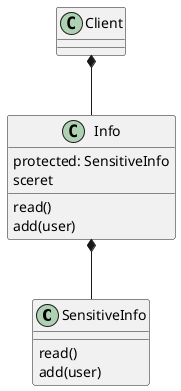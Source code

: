 @startuml

class SensitiveInfo {
    read()
    add(user)
}

class Info {
    protected: SensitiveInfo
    sceret
    read()
    add(user)
}

class Client

Client *-- Info
Info *-- SensitiveInfo

@enduml
